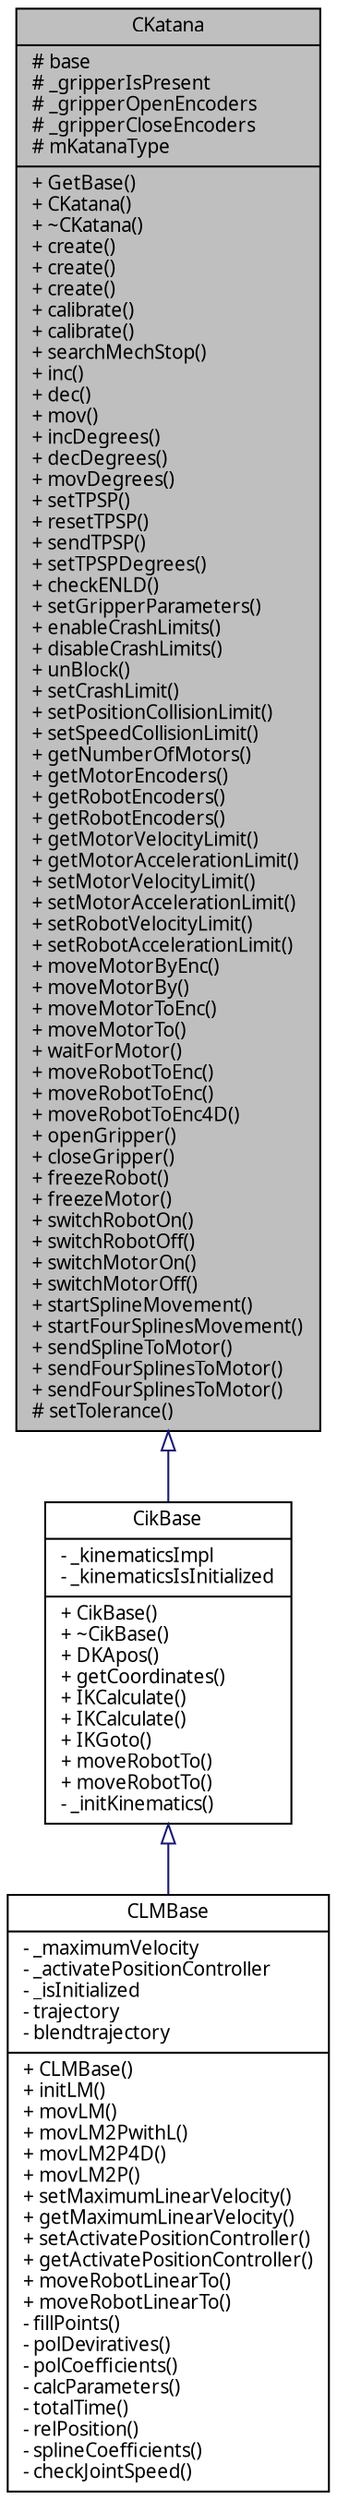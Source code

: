 digraph G
{
  edge [fontname="FreeSans.ttf",fontsize=10,labelfontname="FreeSans.ttf",labelfontsize=10];
  node [fontname="FreeSans.ttf",fontsize=10,shape=record];
  Node1 [label="{CKatana\n|# base\l# _gripperIsPresent\l# _gripperOpenEncoders\l# _gripperCloseEncoders\l# mKatanaType\l|+ GetBase()\l+ CKatana()\l+ ~CKatana()\l+ create()\l+ create()\l+ create()\l+ calibrate()\l+ calibrate()\l+ searchMechStop()\l+ inc()\l+ dec()\l+ mov()\l+ incDegrees()\l+ decDegrees()\l+ movDegrees()\l+ setTPSP()\l+ resetTPSP()\l+ sendTPSP()\l+ setTPSPDegrees()\l+ checkENLD()\l+ setGripperParameters()\l+ enableCrashLimits()\l+ disableCrashLimits()\l+ unBlock()\l+ setCrashLimit()\l+ setPositionCollisionLimit()\l+ setSpeedCollisionLimit()\l+ getNumberOfMotors()\l+ getMotorEncoders()\l+ getRobotEncoders()\l+ getRobotEncoders()\l+ getMotorVelocityLimit()\l+ getMotorAccelerationLimit()\l+ setMotorVelocityLimit()\l+ setMotorAccelerationLimit()\l+ setRobotVelocityLimit()\l+ setRobotAccelerationLimit()\l+ moveMotorByEnc()\l+ moveMotorBy()\l+ moveMotorToEnc()\l+ moveMotorTo()\l+ waitForMotor()\l+ moveRobotToEnc()\l+ moveRobotToEnc()\l+ moveRobotToEnc4D()\l+ openGripper()\l+ closeGripper()\l+ freezeRobot()\l+ freezeMotor()\l+ switchRobotOn()\l+ switchRobotOff()\l+ switchMotorOn()\l+ switchMotorOff()\l+ startSplineMovement()\l+ startFourSplinesMovement()\l+ sendSplineToMotor()\l+ sendFourSplinesToMotor()\l+ sendFourSplinesToMotor()\l# setTolerance()\l}",height=0.2,width=0.4,color="black", fillcolor="grey75", style="filled" fontcolor="black"];
  Node1 -> Node2 [dir=back,color="midnightblue",fontsize=10,style="solid",arrowtail="empty",fontname="FreeSans.ttf"];
  Node2 [label="{CikBase\n|- _kinematicsImpl\l- _kinematicsIsInitialized\l|+ CikBase()\l+ ~CikBase()\l+ DKApos()\l+ getCoordinates()\l+ IKCalculate()\l+ IKCalculate()\l+ IKGoto()\l+ moveRobotTo()\l+ moveRobotTo()\l- _initKinematics()\l}",height=0.2,width=0.4,color="black", fillcolor="white", style="filled",URL="$classCikBase.html"];
  Node2 -> Node3 [dir=back,color="midnightblue",fontsize=10,style="solid",arrowtail="empty",fontname="FreeSans.ttf"];
  Node3 [label="{CLMBase\n|- _maximumVelocity\l- _activatePositionController\l- _isInitialized\l- trajectory\l- blendtrajectory\l|+ CLMBase()\l+ initLM()\l+ movLM()\l+ movLM2PwithL()\l+ movLM2P4D()\l+ movLM2P()\l+ setMaximumLinearVelocity()\l+ getMaximumLinearVelocity()\l+ setActivatePositionController()\l+ getActivatePositionController()\l+ moveRobotLinearTo()\l+ moveRobotLinearTo()\l- fillPoints()\l- polDeviratives()\l- polCoefficients()\l- calcParameters()\l- totalTime()\l- relPosition()\l- splineCoefficients()\l- checkJointSpeed()\l}",height=0.2,width=0.4,color="black", fillcolor="white", style="filled",URL="$classCLMBase.html"];
}

